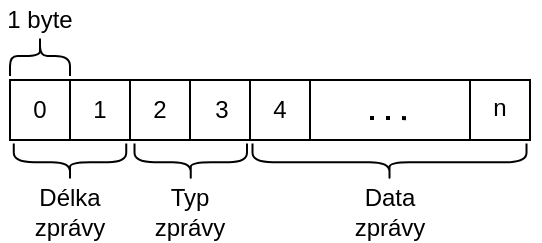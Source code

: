 <mxfile version="14.4.3" type="device"><diagram id="dJXth-EDO1Q5njAyboCc" name="Page-1"><mxGraphModel dx="276" dy="160" grid="1" gridSize="10" guides="1" tooltips="1" connect="1" arrows="1" fold="1" page="1" pageScale="1" pageWidth="850" pageHeight="1100" math="0" shadow="0"><root><mxCell id="0"/><mxCell id="1" parent="0"/><mxCell id="xQJsGCTFkBQIN9h0-mM9-1" value="" style="rounded=0;whiteSpace=wrap;html=1;" parent="1" vertex="1"><mxGeometry x="90" y="330" width="260" height="30" as="geometry"/></mxCell><mxCell id="xQJsGCTFkBQIN9h0-mM9-2" value="" style="endArrow=none;html=1;" parent="1" edge="1"><mxGeometry width="50" height="50" relative="1" as="geometry"><mxPoint x="120" y="360" as="sourcePoint"/><mxPoint x="120" y="330" as="targetPoint"/></mxGeometry></mxCell><mxCell id="xQJsGCTFkBQIN9h0-mM9-3" value="" style="endArrow=none;html=1;" parent="1" edge="1"><mxGeometry width="50" height="50" relative="1" as="geometry"><mxPoint x="150" y="360" as="sourcePoint"/><mxPoint x="150" y="330" as="targetPoint"/></mxGeometry></mxCell><mxCell id="xQJsGCTFkBQIN9h0-mM9-4" value="" style="endArrow=none;html=1;" parent="1" edge="1"><mxGeometry width="50" height="50" relative="1" as="geometry"><mxPoint x="180" y="360" as="sourcePoint"/><mxPoint x="180" y="330" as="targetPoint"/></mxGeometry></mxCell><mxCell id="xQJsGCTFkBQIN9h0-mM9-5" value="" style="endArrow=none;html=1;" parent="1" edge="1"><mxGeometry width="50" height="50" relative="1" as="geometry"><mxPoint x="210" y="360" as="sourcePoint"/><mxPoint x="210" y="330" as="targetPoint"/></mxGeometry></mxCell><mxCell id="xQJsGCTFkBQIN9h0-mM9-8" value="" style="shape=curlyBracket;whiteSpace=wrap;html=1;rounded=1;rotation=90;" parent="1" vertex="1"><mxGeometry x="95" y="303" width="20" height="30" as="geometry"/></mxCell><mxCell id="xQJsGCTFkBQIN9h0-mM9-11" value="1 byte" style="text;html=1;strokeColor=none;fillColor=none;align=center;verticalAlign=middle;whiteSpace=wrap;rounded=0;" parent="1" vertex="1"><mxGeometry x="85" y="290" width="40" height="20" as="geometry"/></mxCell><mxCell id="xQJsGCTFkBQIN9h0-mM9-12" value="" style="shape=curlyBracket;whiteSpace=wrap;html=1;rounded=1;rotation=-90;" parent="1" vertex="1"><mxGeometry x="110.63" y="343" width="18.75" height="56.24" as="geometry"/></mxCell><mxCell id="xQJsGCTFkBQIN9h0-mM9-14" value="" style="shape=curlyBracket;whiteSpace=wrap;html=1;rounded=1;rotation=-90;" parent="1" vertex="1"><mxGeometry x="171" y="343" width="18.75" height="56.24" as="geometry"/></mxCell><mxCell id="xQJsGCTFkBQIN9h0-mM9-15" value="Délka zprávy" style="text;html=1;strokeColor=none;fillColor=none;align=center;verticalAlign=middle;whiteSpace=wrap;rounded=0;" parent="1" vertex="1"><mxGeometry x="100.01" y="386" width="40" height="20" as="geometry"/></mxCell><mxCell id="xQJsGCTFkBQIN9h0-mM9-16" value="Typ zprávy" style="text;html=1;strokeColor=none;fillColor=none;align=center;verticalAlign=middle;whiteSpace=wrap;rounded=0;" parent="1" vertex="1"><mxGeometry x="160.37" y="386" width="40" height="20" as="geometry"/></mxCell><mxCell id="xQJsGCTFkBQIN9h0-mM9-18" value="0" style="text;html=1;strokeColor=none;fillColor=none;align=center;verticalAlign=middle;whiteSpace=wrap;rounded=0;" parent="1" vertex="1"><mxGeometry x="85" y="335" width="40" height="20" as="geometry"/></mxCell><mxCell id="xQJsGCTFkBQIN9h0-mM9-19" value="1" style="text;html=1;strokeColor=none;fillColor=none;align=center;verticalAlign=middle;whiteSpace=wrap;rounded=0;" parent="1" vertex="1"><mxGeometry x="115" y="335" width="40" height="20" as="geometry"/></mxCell><mxCell id="xQJsGCTFkBQIN9h0-mM9-23" value="2" style="text;html=1;strokeColor=none;fillColor=none;align=center;verticalAlign=middle;whiteSpace=wrap;rounded=0;" parent="1" vertex="1"><mxGeometry x="145" y="335" width="40" height="20" as="geometry"/></mxCell><mxCell id="xQJsGCTFkBQIN9h0-mM9-24" value="3" style="text;html=1;strokeColor=none;fillColor=none;align=center;verticalAlign=middle;whiteSpace=wrap;rounded=0;" parent="1" vertex="1"><mxGeometry x="176" y="335" width="40" height="20" as="geometry"/></mxCell><mxCell id="xQJsGCTFkBQIN9h0-mM9-25" value="" style="endArrow=none;html=1;" parent="1" edge="1"><mxGeometry width="50" height="50" relative="1" as="geometry"><mxPoint x="240" y="360" as="sourcePoint"/><mxPoint x="240" y="330" as="targetPoint"/></mxGeometry></mxCell><mxCell id="xQJsGCTFkBQIN9h0-mM9-26" value="4" style="text;html=1;strokeColor=none;fillColor=none;align=center;verticalAlign=middle;whiteSpace=wrap;rounded=0;" parent="1" vertex="1"><mxGeometry x="205" y="335" width="40" height="20" as="geometry"/></mxCell><mxCell id="xQJsGCTFkBQIN9h0-mM9-27" value="" style="endArrow=none;dashed=1;html=1;dashPattern=1 3;strokeWidth=2;" parent="1" edge="1"><mxGeometry width="50" height="50" relative="1" as="geometry"><mxPoint x="270" y="349" as="sourcePoint"/><mxPoint x="290" y="349.08" as="targetPoint"/><Array as="points"><mxPoint x="280" y="349"/></Array></mxGeometry></mxCell><mxCell id="xQJsGCTFkBQIN9h0-mM9-29" value="" style="endArrow=none;html=1;" parent="1" edge="1"><mxGeometry width="50" height="50" relative="1" as="geometry"><mxPoint x="320" y="360" as="sourcePoint"/><mxPoint x="320" y="330" as="targetPoint"/></mxGeometry></mxCell><mxCell id="xQJsGCTFkBQIN9h0-mM9-30" value="" style="shape=curlyBracket;whiteSpace=wrap;html=1;rounded=1;rotation=-90;" parent="1" vertex="1"><mxGeometry x="270.38" y="302.62" width="18.75" height="137" as="geometry"/></mxCell><mxCell id="xQJsGCTFkBQIN9h0-mM9-31" value="Data zprávy" style="text;html=1;strokeColor=none;fillColor=none;align=center;verticalAlign=middle;whiteSpace=wrap;rounded=0;" parent="1" vertex="1"><mxGeometry x="259.75" y="386" width="40" height="20" as="geometry"/></mxCell><mxCell id="xQJsGCTFkBQIN9h0-mM9-32" value="n" style="text;html=1;strokeColor=none;fillColor=none;align=center;verticalAlign=middle;whiteSpace=wrap;rounded=0;" parent="1" vertex="1"><mxGeometry x="315" y="334" width="40" height="20" as="geometry"/></mxCell></root></mxGraphModel></diagram></mxfile>